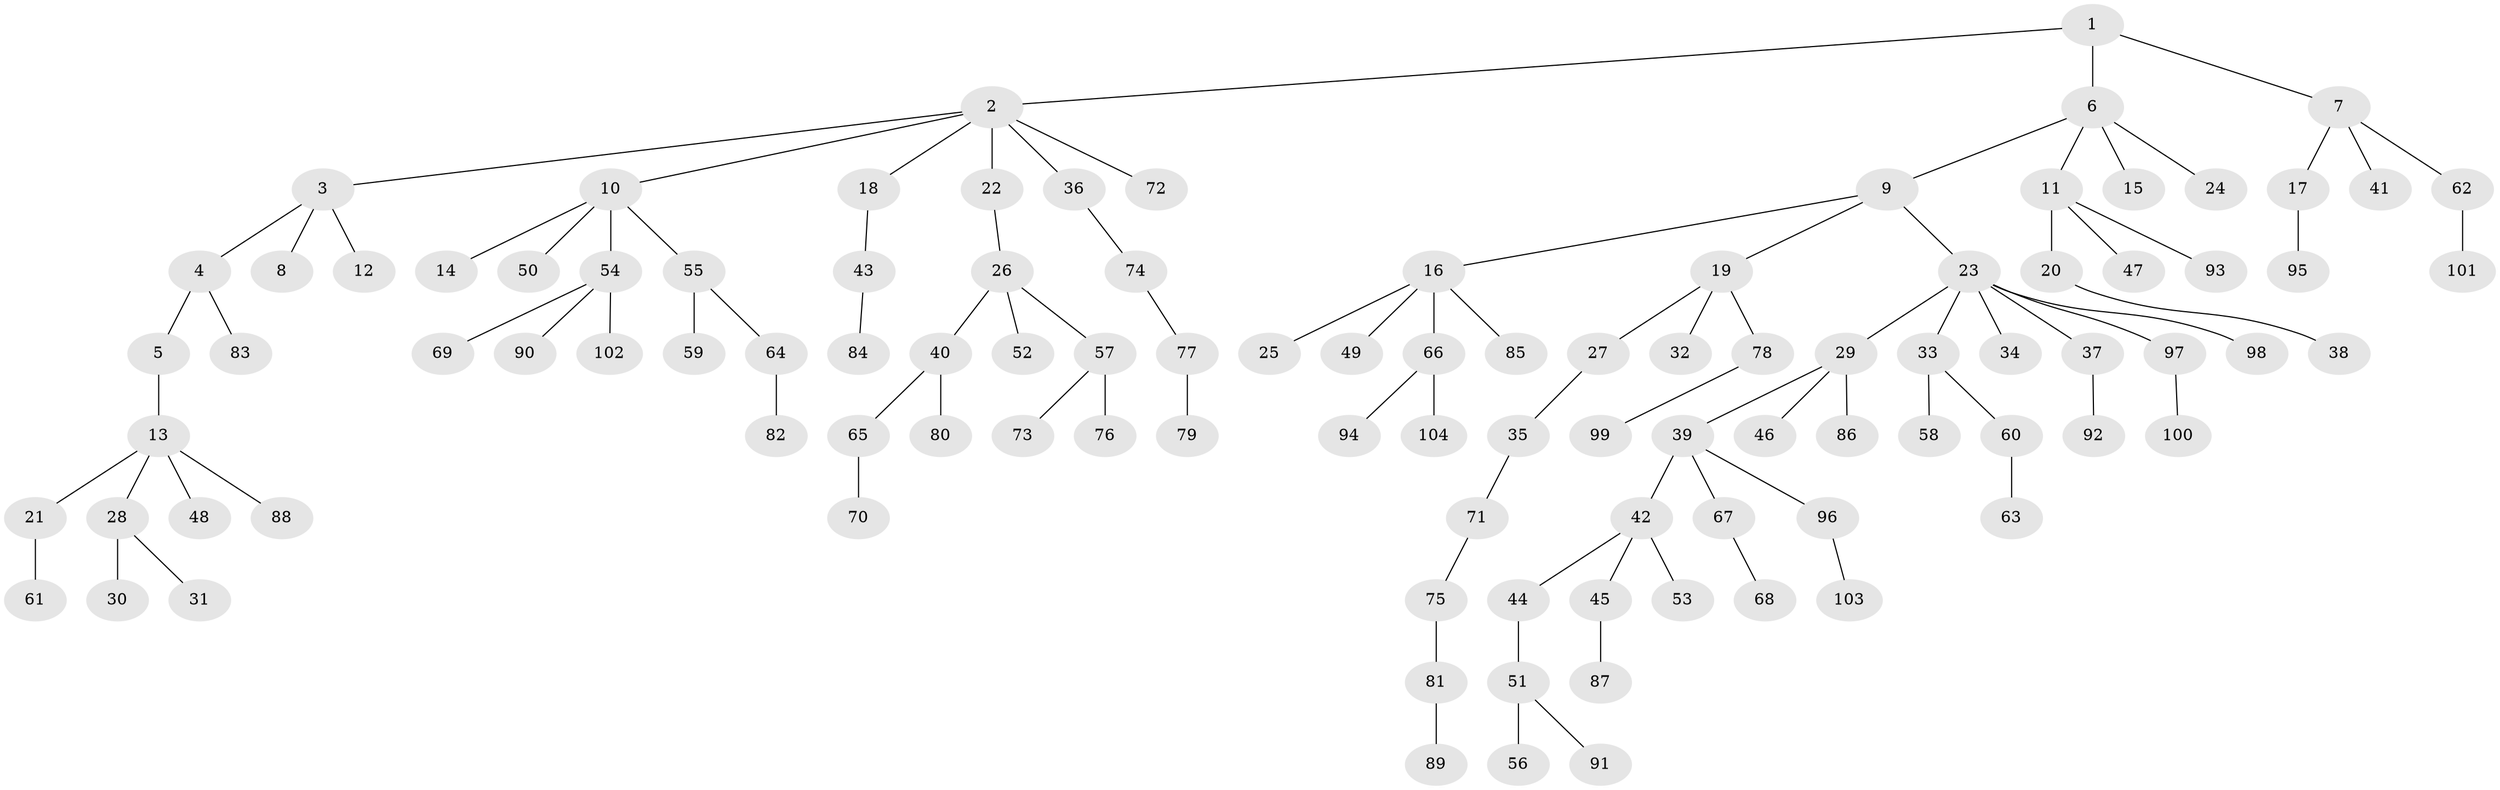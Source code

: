 // Generated by graph-tools (version 1.1) at 2025/15/03/09/25 04:15:24]
// undirected, 104 vertices, 103 edges
graph export_dot {
graph [start="1"]
  node [color=gray90,style=filled];
  1;
  2;
  3;
  4;
  5;
  6;
  7;
  8;
  9;
  10;
  11;
  12;
  13;
  14;
  15;
  16;
  17;
  18;
  19;
  20;
  21;
  22;
  23;
  24;
  25;
  26;
  27;
  28;
  29;
  30;
  31;
  32;
  33;
  34;
  35;
  36;
  37;
  38;
  39;
  40;
  41;
  42;
  43;
  44;
  45;
  46;
  47;
  48;
  49;
  50;
  51;
  52;
  53;
  54;
  55;
  56;
  57;
  58;
  59;
  60;
  61;
  62;
  63;
  64;
  65;
  66;
  67;
  68;
  69;
  70;
  71;
  72;
  73;
  74;
  75;
  76;
  77;
  78;
  79;
  80;
  81;
  82;
  83;
  84;
  85;
  86;
  87;
  88;
  89;
  90;
  91;
  92;
  93;
  94;
  95;
  96;
  97;
  98;
  99;
  100;
  101;
  102;
  103;
  104;
  1 -- 2;
  1 -- 6;
  1 -- 7;
  2 -- 3;
  2 -- 10;
  2 -- 18;
  2 -- 22;
  2 -- 36;
  2 -- 72;
  3 -- 4;
  3 -- 8;
  3 -- 12;
  4 -- 5;
  4 -- 83;
  5 -- 13;
  6 -- 9;
  6 -- 11;
  6 -- 15;
  6 -- 24;
  7 -- 17;
  7 -- 41;
  7 -- 62;
  9 -- 16;
  9 -- 19;
  9 -- 23;
  10 -- 14;
  10 -- 50;
  10 -- 54;
  10 -- 55;
  11 -- 20;
  11 -- 47;
  11 -- 93;
  13 -- 21;
  13 -- 28;
  13 -- 48;
  13 -- 88;
  16 -- 25;
  16 -- 49;
  16 -- 66;
  16 -- 85;
  17 -- 95;
  18 -- 43;
  19 -- 27;
  19 -- 32;
  19 -- 78;
  20 -- 38;
  21 -- 61;
  22 -- 26;
  23 -- 29;
  23 -- 33;
  23 -- 34;
  23 -- 37;
  23 -- 97;
  23 -- 98;
  26 -- 40;
  26 -- 52;
  26 -- 57;
  27 -- 35;
  28 -- 30;
  28 -- 31;
  29 -- 39;
  29 -- 46;
  29 -- 86;
  33 -- 58;
  33 -- 60;
  35 -- 71;
  36 -- 74;
  37 -- 92;
  39 -- 42;
  39 -- 67;
  39 -- 96;
  40 -- 65;
  40 -- 80;
  42 -- 44;
  42 -- 45;
  42 -- 53;
  43 -- 84;
  44 -- 51;
  45 -- 87;
  51 -- 56;
  51 -- 91;
  54 -- 69;
  54 -- 90;
  54 -- 102;
  55 -- 59;
  55 -- 64;
  57 -- 73;
  57 -- 76;
  60 -- 63;
  62 -- 101;
  64 -- 82;
  65 -- 70;
  66 -- 94;
  66 -- 104;
  67 -- 68;
  71 -- 75;
  74 -- 77;
  75 -- 81;
  77 -- 79;
  78 -- 99;
  81 -- 89;
  96 -- 103;
  97 -- 100;
}
